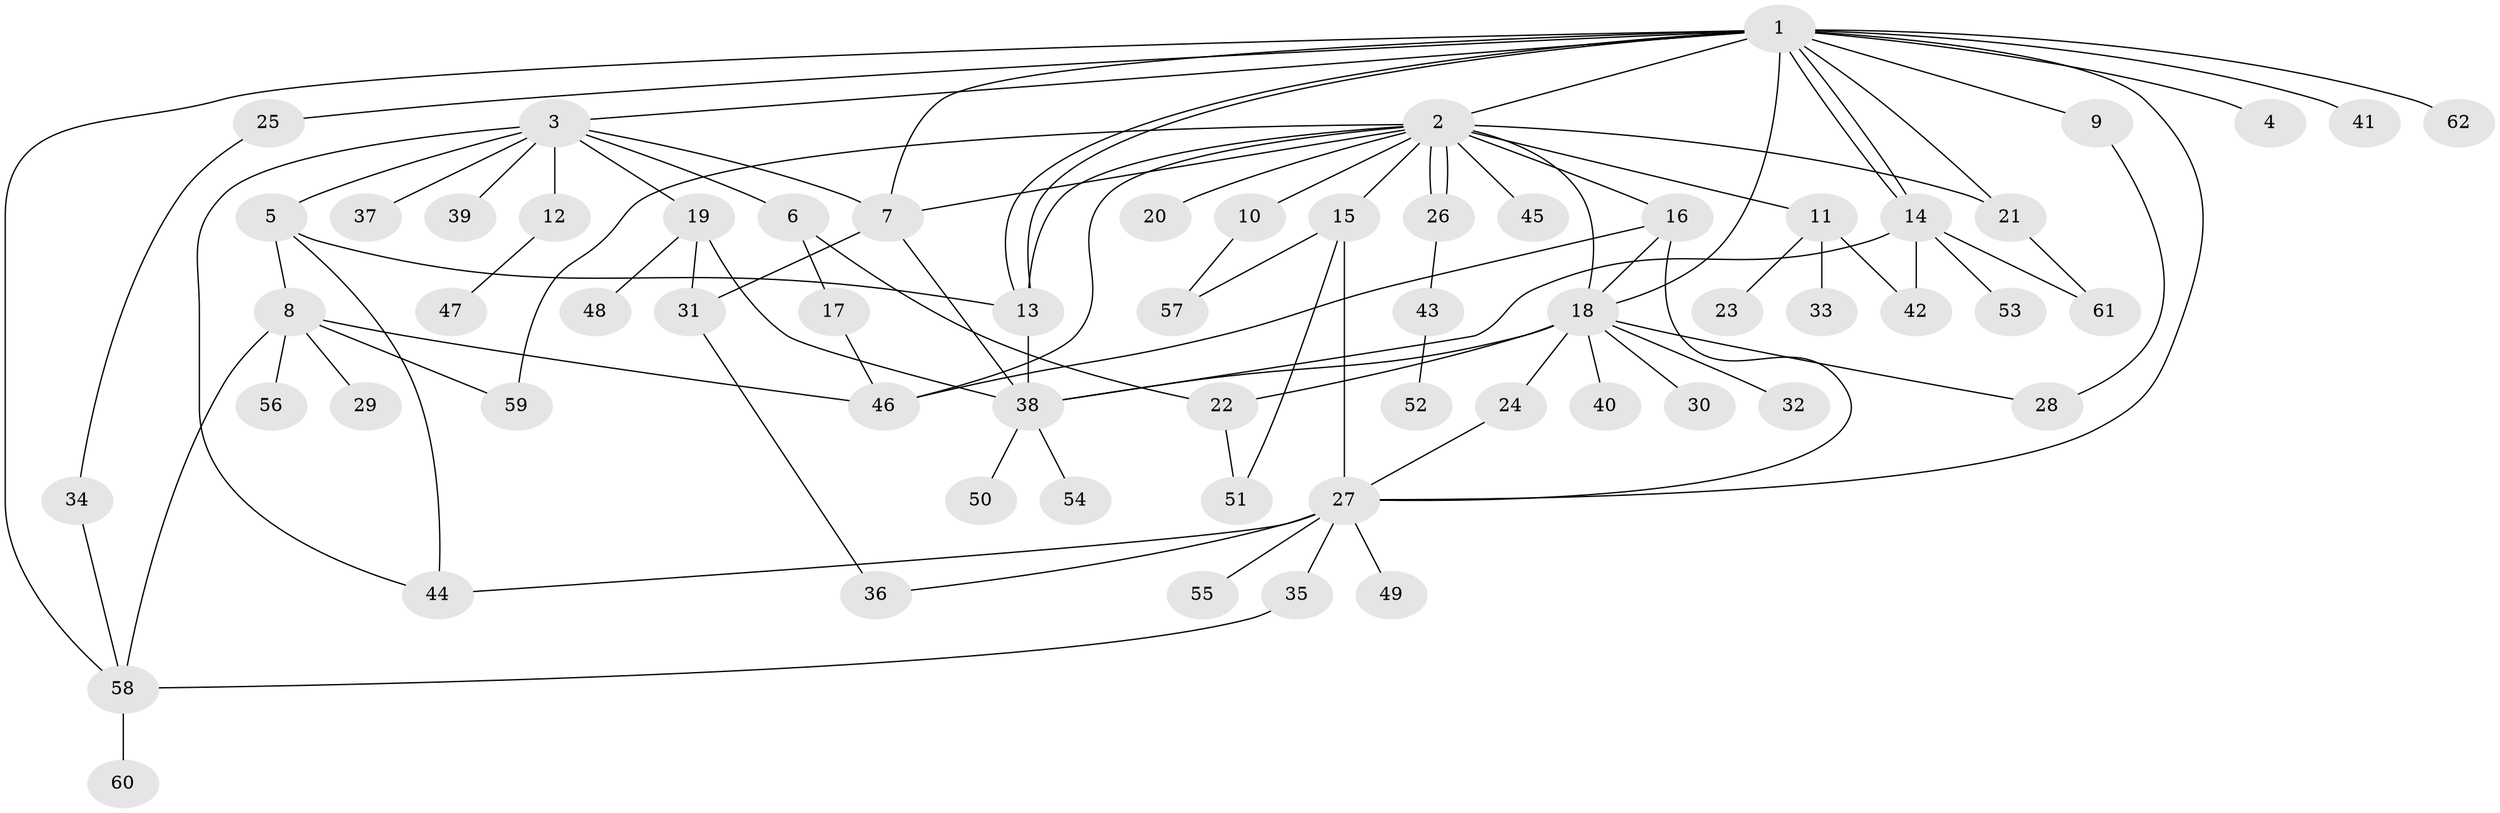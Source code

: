 // Generated by graph-tools (version 1.1) at 2025/26/03/09/25 03:26:04]
// undirected, 62 vertices, 95 edges
graph export_dot {
graph [start="1"]
  node [color=gray90,style=filled];
  1;
  2;
  3;
  4;
  5;
  6;
  7;
  8;
  9;
  10;
  11;
  12;
  13;
  14;
  15;
  16;
  17;
  18;
  19;
  20;
  21;
  22;
  23;
  24;
  25;
  26;
  27;
  28;
  29;
  30;
  31;
  32;
  33;
  34;
  35;
  36;
  37;
  38;
  39;
  40;
  41;
  42;
  43;
  44;
  45;
  46;
  47;
  48;
  49;
  50;
  51;
  52;
  53;
  54;
  55;
  56;
  57;
  58;
  59;
  60;
  61;
  62;
  1 -- 2;
  1 -- 3;
  1 -- 4;
  1 -- 7;
  1 -- 9;
  1 -- 13;
  1 -- 13;
  1 -- 14;
  1 -- 14;
  1 -- 18;
  1 -- 21;
  1 -- 25;
  1 -- 27;
  1 -- 41;
  1 -- 58;
  1 -- 62;
  2 -- 7;
  2 -- 10;
  2 -- 11;
  2 -- 13;
  2 -- 15;
  2 -- 16;
  2 -- 18;
  2 -- 20;
  2 -- 21;
  2 -- 26;
  2 -- 26;
  2 -- 45;
  2 -- 46;
  2 -- 59;
  3 -- 5;
  3 -- 6;
  3 -- 7;
  3 -- 12;
  3 -- 19;
  3 -- 37;
  3 -- 39;
  3 -- 44;
  5 -- 8;
  5 -- 13;
  5 -- 44;
  6 -- 17;
  6 -- 22;
  7 -- 31;
  7 -- 38;
  8 -- 29;
  8 -- 46;
  8 -- 56;
  8 -- 58;
  8 -- 59;
  9 -- 28;
  10 -- 57;
  11 -- 23;
  11 -- 33;
  11 -- 42;
  12 -- 47;
  13 -- 38;
  14 -- 38;
  14 -- 42;
  14 -- 53;
  14 -- 61;
  15 -- 27;
  15 -- 51;
  15 -- 57;
  16 -- 18;
  16 -- 27;
  16 -- 46;
  17 -- 46;
  18 -- 22;
  18 -- 24;
  18 -- 28;
  18 -- 30;
  18 -- 32;
  18 -- 38;
  18 -- 40;
  19 -- 31;
  19 -- 38;
  19 -- 48;
  21 -- 61;
  22 -- 51;
  24 -- 27;
  25 -- 34;
  26 -- 43;
  27 -- 35;
  27 -- 36;
  27 -- 44;
  27 -- 49;
  27 -- 55;
  31 -- 36;
  34 -- 58;
  35 -- 58;
  38 -- 50;
  38 -- 54;
  43 -- 52;
  58 -- 60;
}
